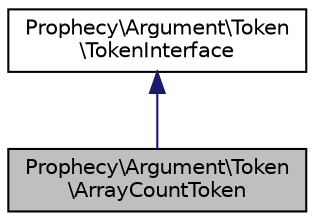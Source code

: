 digraph "Prophecy\Argument\Token\ArrayCountToken"
{
  edge [fontname="Helvetica",fontsize="10",labelfontname="Helvetica",labelfontsize="10"];
  node [fontname="Helvetica",fontsize="10",shape=record];
  Node2 [label="Prophecy\\Argument\\Token\l\\ArrayCountToken",height=0.2,width=0.4,color="black", fillcolor="grey75", style="filled", fontcolor="black"];
  Node3 -> Node2 [dir="back",color="midnightblue",fontsize="10",style="solid",fontname="Helvetica"];
  Node3 [label="Prophecy\\Argument\\Token\l\\TokenInterface",height=0.2,width=0.4,color="black", fillcolor="white", style="filled",URL="$interfaceProphecy_1_1Argument_1_1Token_1_1TokenInterface.html"];
}

